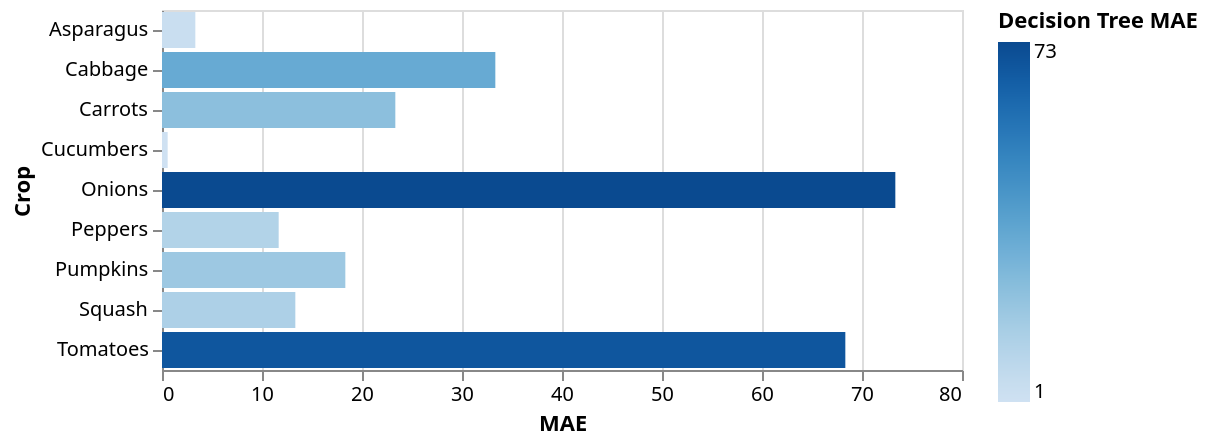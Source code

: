 {
  "config": {
    "view": {
      "continuousWidth": 400,
      "continuousHeight": 300
    }
  },
  "data": {
    "name": "data-bc668d3d2008cca2ba1033adfbcc2d7e"
  },
  "mark": "bar",
  "encoding": {
    "color": {
      "condition": {
        "field": "Decision Tree MAE",
        "type": "quantitative",
        "selection": "selector002"
      },
      "value": "grey"
    },
    "tooltip": [
      {
        "field": "Decision Tree MAE",
        "type": "quantitative"
      },
      {
        "field": "Crop",
        "type": "nominal"
      }
    ],
    "x": {
      "field": "Decision Tree MAE",
      "title": "MAE",
      "type": "quantitative"
    },
    "y": {
      "field": "Crop",
      "type": "nominal"
    }
  },
  "selection": {
    "selector002": {
      "type": "single"
    }
  },
  "$schema": "https://vega.github.io/schema/vega-lite/v5.json",
  "datasets": {
    "data-bc668d3d2008cca2ba1033adfbcc2d7e": [
      {
        "Crop": "Asparagus",
        "Decision Tree MAE": 3.3333333333333335
      },
      {
        "Crop": "Cabbage",
        "Decision Tree MAE": 33.333333333333336
      },
      {
        "Crop": "Carrots",
        "Decision Tree MAE": 23.333333333333332
      },
      {
        "Crop": "Cucumbers",
        "Decision Tree MAE": 0.566666666666667
      },
      {
        "Crop": "Onions",
        "Decision Tree MAE": 73.33333333333333
      },
      {
        "Crop": "Peppers",
        "Decision Tree MAE": 11.666666666666666
      },
      {
        "Crop": "Pumpkins",
        "Decision Tree MAE": 18.333333333333332
      },
      {
        "Crop": "Squash",
        "Decision Tree MAE": 13.333333333333334
      },
      {
        "Crop": "Tomatoes",
        "Decision Tree MAE": 68.33333333333333
      }
    ]
  }
}